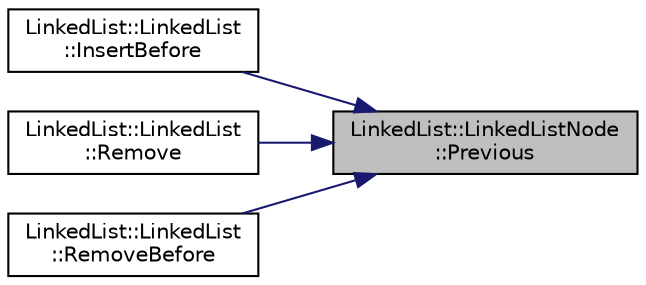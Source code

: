 digraph "LinkedList::LinkedListNode::Previous"
{
 // LATEX_PDF_SIZE
  edge [fontname="Helvetica",fontsize="10",labelfontname="Helvetica",labelfontsize="10"];
  node [fontname="Helvetica",fontsize="10",shape=record];
  rankdir="RL";
  Node1 [label="LinkedList::LinkedListNode\l::Previous",height=0.2,width=0.4,color="black", fillcolor="grey75", style="filled", fontcolor="black",tooltip="Get the previous node in the linked list."];
  Node1 -> Node2 [dir="back",color="midnightblue",fontsize="10",style="solid",fontname="Helvetica"];
  Node2 [label="LinkedList::LinkedList\l::InsertBefore",height=0.2,width=0.4,color="black", fillcolor="white", style="filled",URL="$d9/d3d/class_linked_list_1_1_linked_list.html#ad6f051958ade263b0b53b83e53806ebd",tooltip=" "];
  Node1 -> Node3 [dir="back",color="midnightblue",fontsize="10",style="solid",fontname="Helvetica"];
  Node3 [label="LinkedList::LinkedList\l::Remove",height=0.2,width=0.4,color="black", fillcolor="white", style="filled",URL="$d9/d3d/class_linked_list_1_1_linked_list.html#aece1b84c2f9bac294c6ff87a80378bf5",tooltip=" "];
  Node1 -> Node4 [dir="back",color="midnightblue",fontsize="10",style="solid",fontname="Helvetica"];
  Node4 [label="LinkedList::LinkedList\l::RemoveBefore",height=0.2,width=0.4,color="black", fillcolor="white", style="filled",URL="$d9/d3d/class_linked_list_1_1_linked_list.html#a631411e2e77f3407cf964caab293ee24",tooltip=" "];
}
